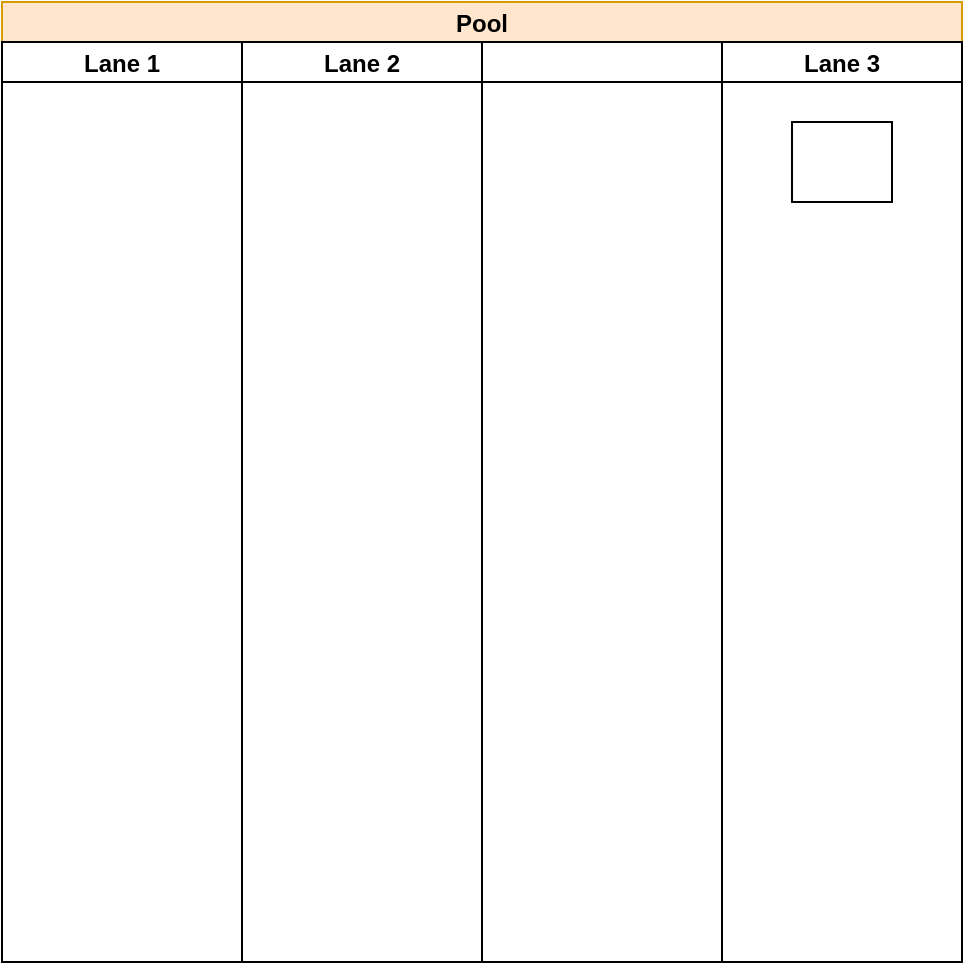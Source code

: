 <mxfile version="16.2.4" type="github"><diagram id="UPJIiJ0csES7RDE-f_WV" name="Page-1"><mxGraphModel dx="782" dy="468" grid="1" gridSize="10" guides="1" tooltips="1" connect="1" arrows="1" fold="1" page="1" pageScale="1" pageWidth="827" pageHeight="1169" math="0" shadow="0"><root><mxCell id="0"/><mxCell id="1" parent="0"/><mxCell id="RBuCGI5OcwGWGk79juv8-1" value="Pool" style="swimlane;childLayout=stackLayout;resizeParent=1;resizeParentMax=0;startSize=20;fillColor=#ffe6cc;strokeColor=#d79b00;" vertex="1" parent="1"><mxGeometry x="130" y="70" width="480" height="480" as="geometry"/></mxCell><mxCell id="RBuCGI5OcwGWGk79juv8-2" value="Lane 1" style="swimlane;startSize=20;" vertex="1" parent="RBuCGI5OcwGWGk79juv8-1"><mxGeometry y="20" width="120" height="460" as="geometry"/></mxCell><mxCell id="RBuCGI5OcwGWGk79juv8-3" value="Lane 2" style="swimlane;startSize=20;" vertex="1" parent="RBuCGI5OcwGWGk79juv8-1"><mxGeometry x="120" y="20" width="120" height="460" as="geometry"/></mxCell><mxCell id="RBuCGI5OcwGWGk79juv8-6" style="swimlane;startSize=20;" vertex="1" parent="RBuCGI5OcwGWGk79juv8-1"><mxGeometry x="240" y="20" width="120" height="460" as="geometry"/></mxCell><mxCell id="RBuCGI5OcwGWGk79juv8-4" value="Lane 3" style="swimlane;startSize=20;" vertex="1" parent="RBuCGI5OcwGWGk79juv8-1"><mxGeometry x="360" y="20" width="120" height="460" as="geometry"/></mxCell><mxCell id="RBuCGI5OcwGWGk79juv8-5" value="" style="whiteSpace=wrap;html=1;" vertex="1" parent="RBuCGI5OcwGWGk79juv8-4"><mxGeometry x="35" y="40" width="50" height="40" as="geometry"/></mxCell></root></mxGraphModel></diagram></mxfile>
